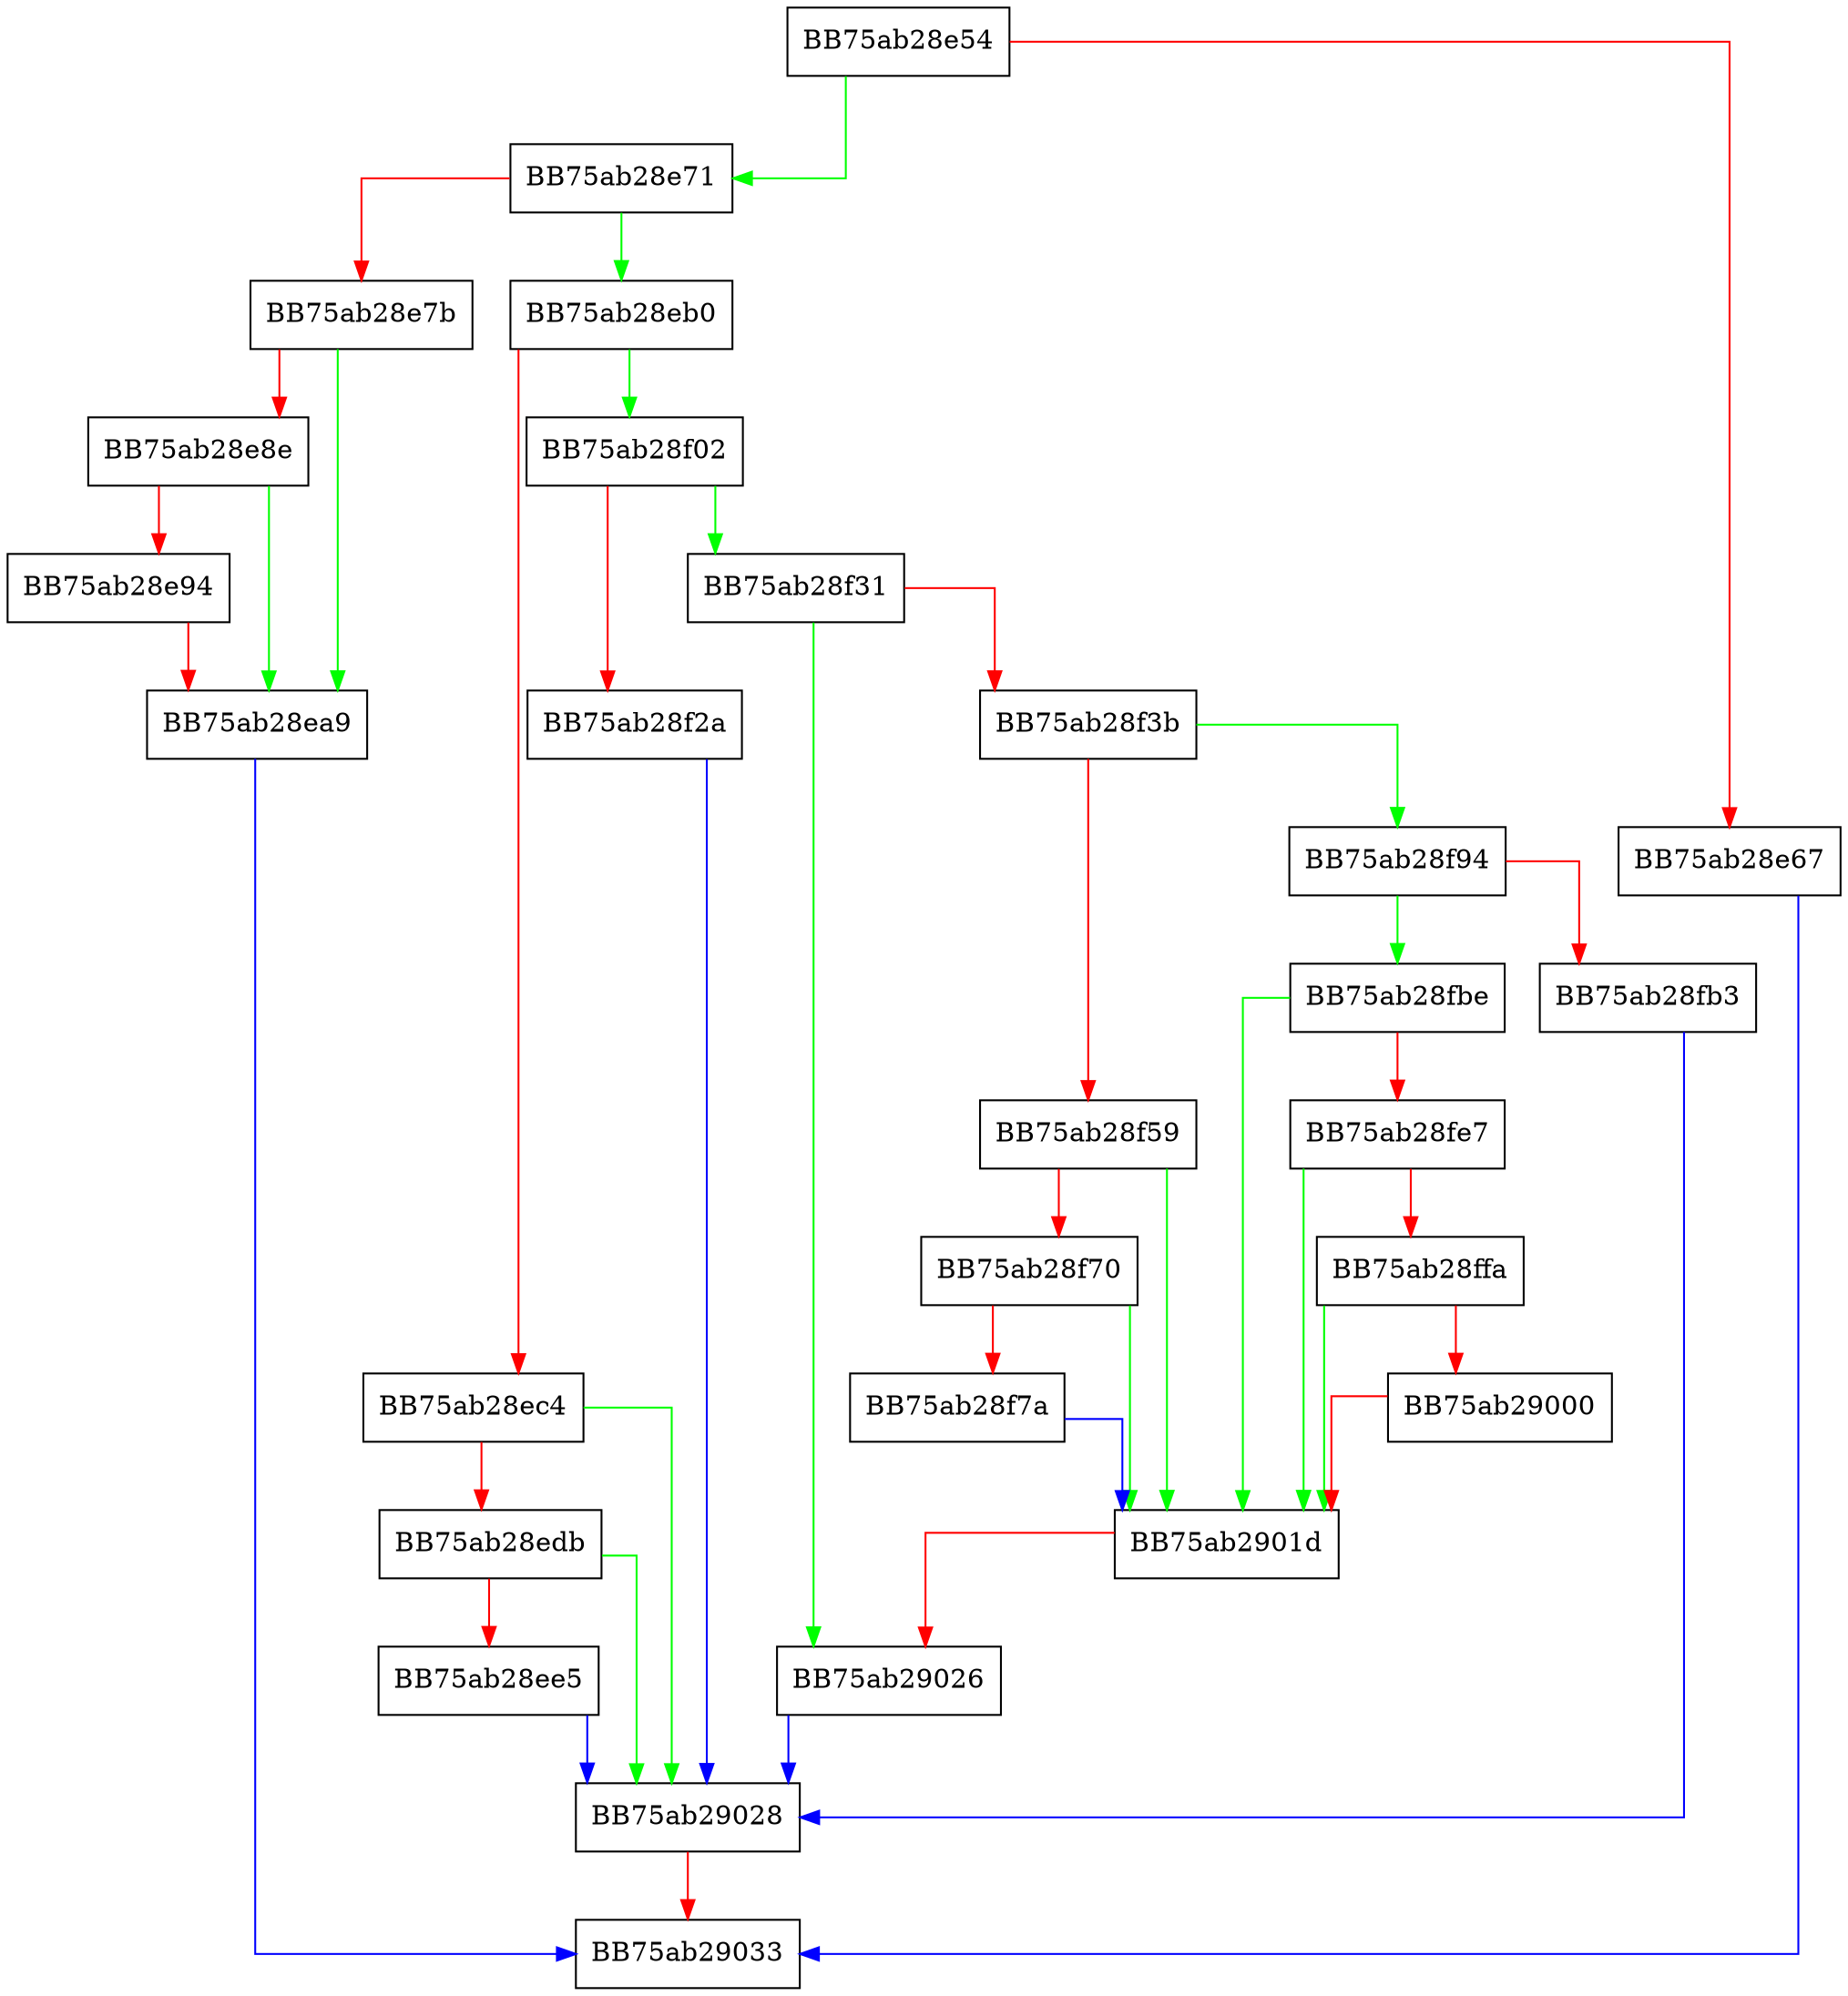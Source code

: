 digraph RemovePersistedData {
  node [shape="box"];
  graph [splines=ortho];
  BB75ab28e54 -> BB75ab28e71 [color="green"];
  BB75ab28e54 -> BB75ab28e67 [color="red"];
  BB75ab28e67 -> BB75ab29033 [color="blue"];
  BB75ab28e71 -> BB75ab28eb0 [color="green"];
  BB75ab28e71 -> BB75ab28e7b [color="red"];
  BB75ab28e7b -> BB75ab28ea9 [color="green"];
  BB75ab28e7b -> BB75ab28e8e [color="red"];
  BB75ab28e8e -> BB75ab28ea9 [color="green"];
  BB75ab28e8e -> BB75ab28e94 [color="red"];
  BB75ab28e94 -> BB75ab28ea9 [color="red"];
  BB75ab28ea9 -> BB75ab29033 [color="blue"];
  BB75ab28eb0 -> BB75ab28f02 [color="green"];
  BB75ab28eb0 -> BB75ab28ec4 [color="red"];
  BB75ab28ec4 -> BB75ab29028 [color="green"];
  BB75ab28ec4 -> BB75ab28edb [color="red"];
  BB75ab28edb -> BB75ab29028 [color="green"];
  BB75ab28edb -> BB75ab28ee5 [color="red"];
  BB75ab28ee5 -> BB75ab29028 [color="blue"];
  BB75ab28f02 -> BB75ab28f31 [color="green"];
  BB75ab28f02 -> BB75ab28f2a [color="red"];
  BB75ab28f2a -> BB75ab29028 [color="blue"];
  BB75ab28f31 -> BB75ab29026 [color="green"];
  BB75ab28f31 -> BB75ab28f3b [color="red"];
  BB75ab28f3b -> BB75ab28f94 [color="green"];
  BB75ab28f3b -> BB75ab28f59 [color="red"];
  BB75ab28f59 -> BB75ab2901d [color="green"];
  BB75ab28f59 -> BB75ab28f70 [color="red"];
  BB75ab28f70 -> BB75ab2901d [color="green"];
  BB75ab28f70 -> BB75ab28f7a [color="red"];
  BB75ab28f7a -> BB75ab2901d [color="blue"];
  BB75ab28f94 -> BB75ab28fbe [color="green"];
  BB75ab28f94 -> BB75ab28fb3 [color="red"];
  BB75ab28fb3 -> BB75ab29028 [color="blue"];
  BB75ab28fbe -> BB75ab2901d [color="green"];
  BB75ab28fbe -> BB75ab28fe7 [color="red"];
  BB75ab28fe7 -> BB75ab2901d [color="green"];
  BB75ab28fe7 -> BB75ab28ffa [color="red"];
  BB75ab28ffa -> BB75ab2901d [color="green"];
  BB75ab28ffa -> BB75ab29000 [color="red"];
  BB75ab29000 -> BB75ab2901d [color="red"];
  BB75ab2901d -> BB75ab29026 [color="red"];
  BB75ab29026 -> BB75ab29028 [color="blue"];
  BB75ab29028 -> BB75ab29033 [color="red"];
}